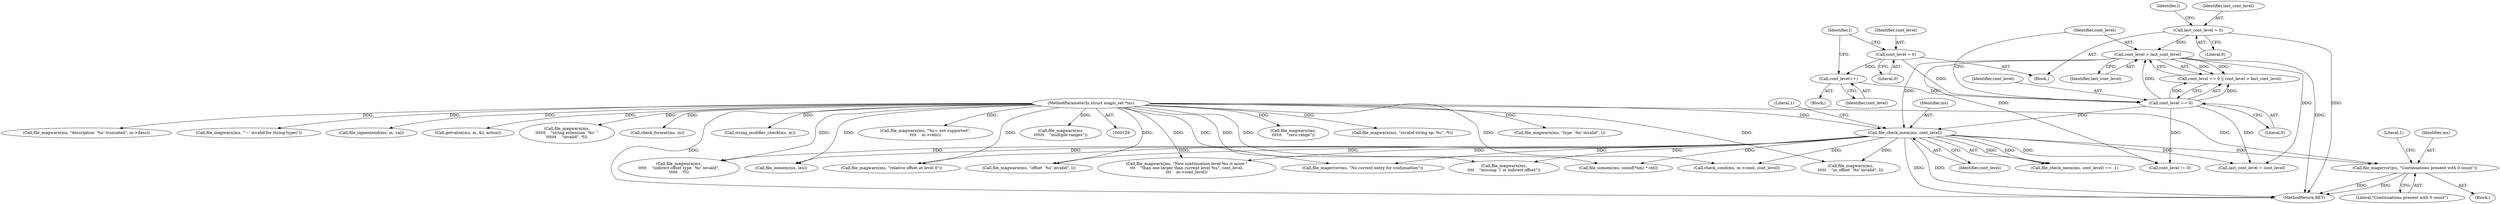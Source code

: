 digraph "0_file_4a284c89d6ef11aca34da65da7d673050a5ea320@pointer" {
"1000209" [label="(Call,file_magerror(ms, \"Continuations present with 0 count\"))"];
"1000173" [label="(Call,file_check_mem(ms, cont_level))"];
"1000130" [label="(MethodParameterIn,struct magic_set *ms)"];
"1000168" [label="(Call,cont_level > last_cont_level)"];
"1000165" [label="(Call,cont_level == 0)"];
"1000150" [label="(Call,cont_level = 0)"];
"1000161" [label="(Call,cont_level++)"];
"1000137" [label="(Call,last_cont_level = 0)"];
"1000214" [label="(Literal,1)"];
"1000603" [label="(Call,file_magwarn(ms,\n\t\t\t\t\t    \"indirect offset type `%c' invalid\",\n\t\t\t\t\t    *l))"];
"1000335" [label="(Call,file_oomem(ms, len))"];
"1000457" [label="(Call,file_magwarn(ms, \"relative offset at level 0\"))"];
"1000481" [label="(Call,file_magwarn(ms, \"offset `%s' invalid\", l))"];
"1000130" [label="(MethodParameterIn,struct magic_set *ms)"];
"1000175" [label="(Identifier,cont_level)"];
"1000211" [label="(Literal,\"Continuations present with 0 count\")"];
"1000170" [label="(Identifier,last_cont_level)"];
"1000161" [label="(Call,cont_level++)"];
"1000158" [label="(Block,)"];
"1001534" [label="(MethodReturn,RET)"];
"1000139" [label="(Literal,0)"];
"1000165" [label="(Call,cont_level == 0)"];
"1001044" [label="(Call,file_magwarn(ms,\n\t\t\t\t\t\t    \"zero range\"))"];
"1000169" [label="(Identifier,cont_level)"];
"1001273" [label="(Call,file_magwarn(ms, \"invalid string op: %c\", *t))"];
"1000208" [label="(Block,)"];
"1000268" [label="(Call,file_oomem(ms, sizeof(*nm) * cnt))"];
"1000874" [label="(Call,file_magwarn(ms, \"type `%s' invalid\", l))"];
"1000692" [label="(Call,file_magwarn(ms,\n\t\t\t\t\t    \"in_offset `%s' invalid\", l))"];
"1000172" [label="(Call,file_check_mem(ms, cont_level) == -1)"];
"1001495" [label="(Call,file_magwarn(ms, \"description `%s' truncated\", m->desc))"];
"1000162" [label="(Identifier,cont_level)"];
"1000910" [label="(Call,file_magwarn(ms, \"'~' invalid for string types\"))"];
"1000973" [label="(Call,file_signextend(ms, m, val))"];
"1000167" [label="(Literal,0)"];
"1000156" [label="(Identifier,l)"];
"1000210" [label="(Identifier,ms)"];
"1001398" [label="(Call,getvalue(ms, m, &l, action))"];
"1000173" [label="(Call,file_check_mem(ms, cont_level))"];
"1000144" [label="(Identifier,l)"];
"1001231" [label="(Call,file_magwarn(ms,\n\t\t\t\t\t\t    \"string extension `%c' \"\n\t\t\t\t\t\t    \"invalid\", *l))"];
"1001510" [label="(Call,check_format(ms, m))"];
"1000185" [label="(Call,cont_level != 0)"];
"1000174" [label="(Identifier,ms)"];
"1000150" [label="(Call,cont_level = 0)"];
"1000242" [label="(Call,file_magwarn(ms, \"New continuation level %u is more \"\n\t\t\t    \"than one larger than current level %u\", cont_level,\n\t\t\t    m->cont_level))"];
"1001257" [label="(Call,string_modifier_check(ms, m))"];
"1000168" [label="(Call,cont_level > last_cont_level)"];
"1000181" [label="(Call,last_cont_level = cont_level)"];
"1000166" [label="(Identifier,cont_level)"];
"1000135" [label="(Block,)"];
"1000209" [label="(Call,file_magerror(ms, \"Continuations present with 0 count\"))"];
"1000196" [label="(Call,file_magerror(ms, \"No current entry for continuation\"))"];
"1000723" [label="(Call,file_magwarn(ms,\n\t\t\t\t    \"missing ')' in indirect offset\"))"];
"1000152" [label="(Literal,0)"];
"1000177" [label="(Literal,1)"];
"1000138" [label="(Identifier,last_cont_level)"];
"1000164" [label="(Call,cont_level == 0 || cont_level > last_cont_level)"];
"1001309" [label="(Call,file_magwarn(ms, \"%c= not supported\",\n\t\t\t\t    m->reln))"];
"1000737" [label="(Call,check_cond(ms, m->cond, cont_level))"];
"1000137" [label="(Call,last_cont_level = 0)"];
"1000151" [label="(Identifier,cont_level)"];
"1001021" [label="(Call,file_magwarn(ms,\n\t\t\t\t\t\t    \"multiple ranges\"))"];
"1000209" -> "1000208"  [label="AST: "];
"1000209" -> "1000211"  [label="CFG: "];
"1000210" -> "1000209"  [label="AST: "];
"1000211" -> "1000209"  [label="AST: "];
"1000214" -> "1000209"  [label="CFG: "];
"1000209" -> "1001534"  [label="DDG: "];
"1000209" -> "1001534"  [label="DDG: "];
"1000173" -> "1000209"  [label="DDG: "];
"1000130" -> "1000209"  [label="DDG: "];
"1000173" -> "1000172"  [label="AST: "];
"1000173" -> "1000175"  [label="CFG: "];
"1000174" -> "1000173"  [label="AST: "];
"1000175" -> "1000173"  [label="AST: "];
"1000177" -> "1000173"  [label="CFG: "];
"1000173" -> "1001534"  [label="DDG: "];
"1000173" -> "1001534"  [label="DDG: "];
"1000173" -> "1000172"  [label="DDG: "];
"1000173" -> "1000172"  [label="DDG: "];
"1000130" -> "1000173"  [label="DDG: "];
"1000168" -> "1000173"  [label="DDG: "];
"1000165" -> "1000173"  [label="DDG: "];
"1000173" -> "1000181"  [label="DDG: "];
"1000173" -> "1000185"  [label="DDG: "];
"1000173" -> "1000196"  [label="DDG: "];
"1000173" -> "1000242"  [label="DDG: "];
"1000173" -> "1000268"  [label="DDG: "];
"1000173" -> "1000335"  [label="DDG: "];
"1000173" -> "1000457"  [label="DDG: "];
"1000173" -> "1000481"  [label="DDG: "];
"1000173" -> "1000603"  [label="DDG: "];
"1000173" -> "1000692"  [label="DDG: "];
"1000173" -> "1000723"  [label="DDG: "];
"1000173" -> "1000737"  [label="DDG: "];
"1000130" -> "1000129"  [label="AST: "];
"1000130" -> "1001534"  [label="DDG: "];
"1000130" -> "1000196"  [label="DDG: "];
"1000130" -> "1000242"  [label="DDG: "];
"1000130" -> "1000268"  [label="DDG: "];
"1000130" -> "1000335"  [label="DDG: "];
"1000130" -> "1000457"  [label="DDG: "];
"1000130" -> "1000481"  [label="DDG: "];
"1000130" -> "1000603"  [label="DDG: "];
"1000130" -> "1000692"  [label="DDG: "];
"1000130" -> "1000723"  [label="DDG: "];
"1000130" -> "1000737"  [label="DDG: "];
"1000130" -> "1000874"  [label="DDG: "];
"1000130" -> "1000910"  [label="DDG: "];
"1000130" -> "1000973"  [label="DDG: "];
"1000130" -> "1001021"  [label="DDG: "];
"1000130" -> "1001044"  [label="DDG: "];
"1000130" -> "1001231"  [label="DDG: "];
"1000130" -> "1001257"  [label="DDG: "];
"1000130" -> "1001273"  [label="DDG: "];
"1000130" -> "1001309"  [label="DDG: "];
"1000130" -> "1001398"  [label="DDG: "];
"1000130" -> "1001495"  [label="DDG: "];
"1000130" -> "1001510"  [label="DDG: "];
"1000168" -> "1000164"  [label="AST: "];
"1000168" -> "1000170"  [label="CFG: "];
"1000169" -> "1000168"  [label="AST: "];
"1000170" -> "1000168"  [label="AST: "];
"1000164" -> "1000168"  [label="CFG: "];
"1000168" -> "1001534"  [label="DDG: "];
"1000168" -> "1000164"  [label="DDG: "];
"1000168" -> "1000164"  [label="DDG: "];
"1000165" -> "1000168"  [label="DDG: "];
"1000137" -> "1000168"  [label="DDG: "];
"1000168" -> "1000181"  [label="DDG: "];
"1000168" -> "1000185"  [label="DDG: "];
"1000165" -> "1000164"  [label="AST: "];
"1000165" -> "1000167"  [label="CFG: "];
"1000166" -> "1000165"  [label="AST: "];
"1000167" -> "1000165"  [label="AST: "];
"1000169" -> "1000165"  [label="CFG: "];
"1000164" -> "1000165"  [label="CFG: "];
"1000165" -> "1000164"  [label="DDG: "];
"1000165" -> "1000164"  [label="DDG: "];
"1000150" -> "1000165"  [label="DDG: "];
"1000161" -> "1000165"  [label="DDG: "];
"1000165" -> "1000181"  [label="DDG: "];
"1000165" -> "1000185"  [label="DDG: "];
"1000150" -> "1000135"  [label="AST: "];
"1000150" -> "1000152"  [label="CFG: "];
"1000151" -> "1000150"  [label="AST: "];
"1000152" -> "1000150"  [label="AST: "];
"1000156" -> "1000150"  [label="CFG: "];
"1000150" -> "1000161"  [label="DDG: "];
"1000161" -> "1000158"  [label="AST: "];
"1000161" -> "1000162"  [label="CFG: "];
"1000162" -> "1000161"  [label="AST: "];
"1000156" -> "1000161"  [label="CFG: "];
"1000137" -> "1000135"  [label="AST: "];
"1000137" -> "1000139"  [label="CFG: "];
"1000138" -> "1000137"  [label="AST: "];
"1000139" -> "1000137"  [label="AST: "];
"1000144" -> "1000137"  [label="CFG: "];
"1000137" -> "1001534"  [label="DDG: "];
}
